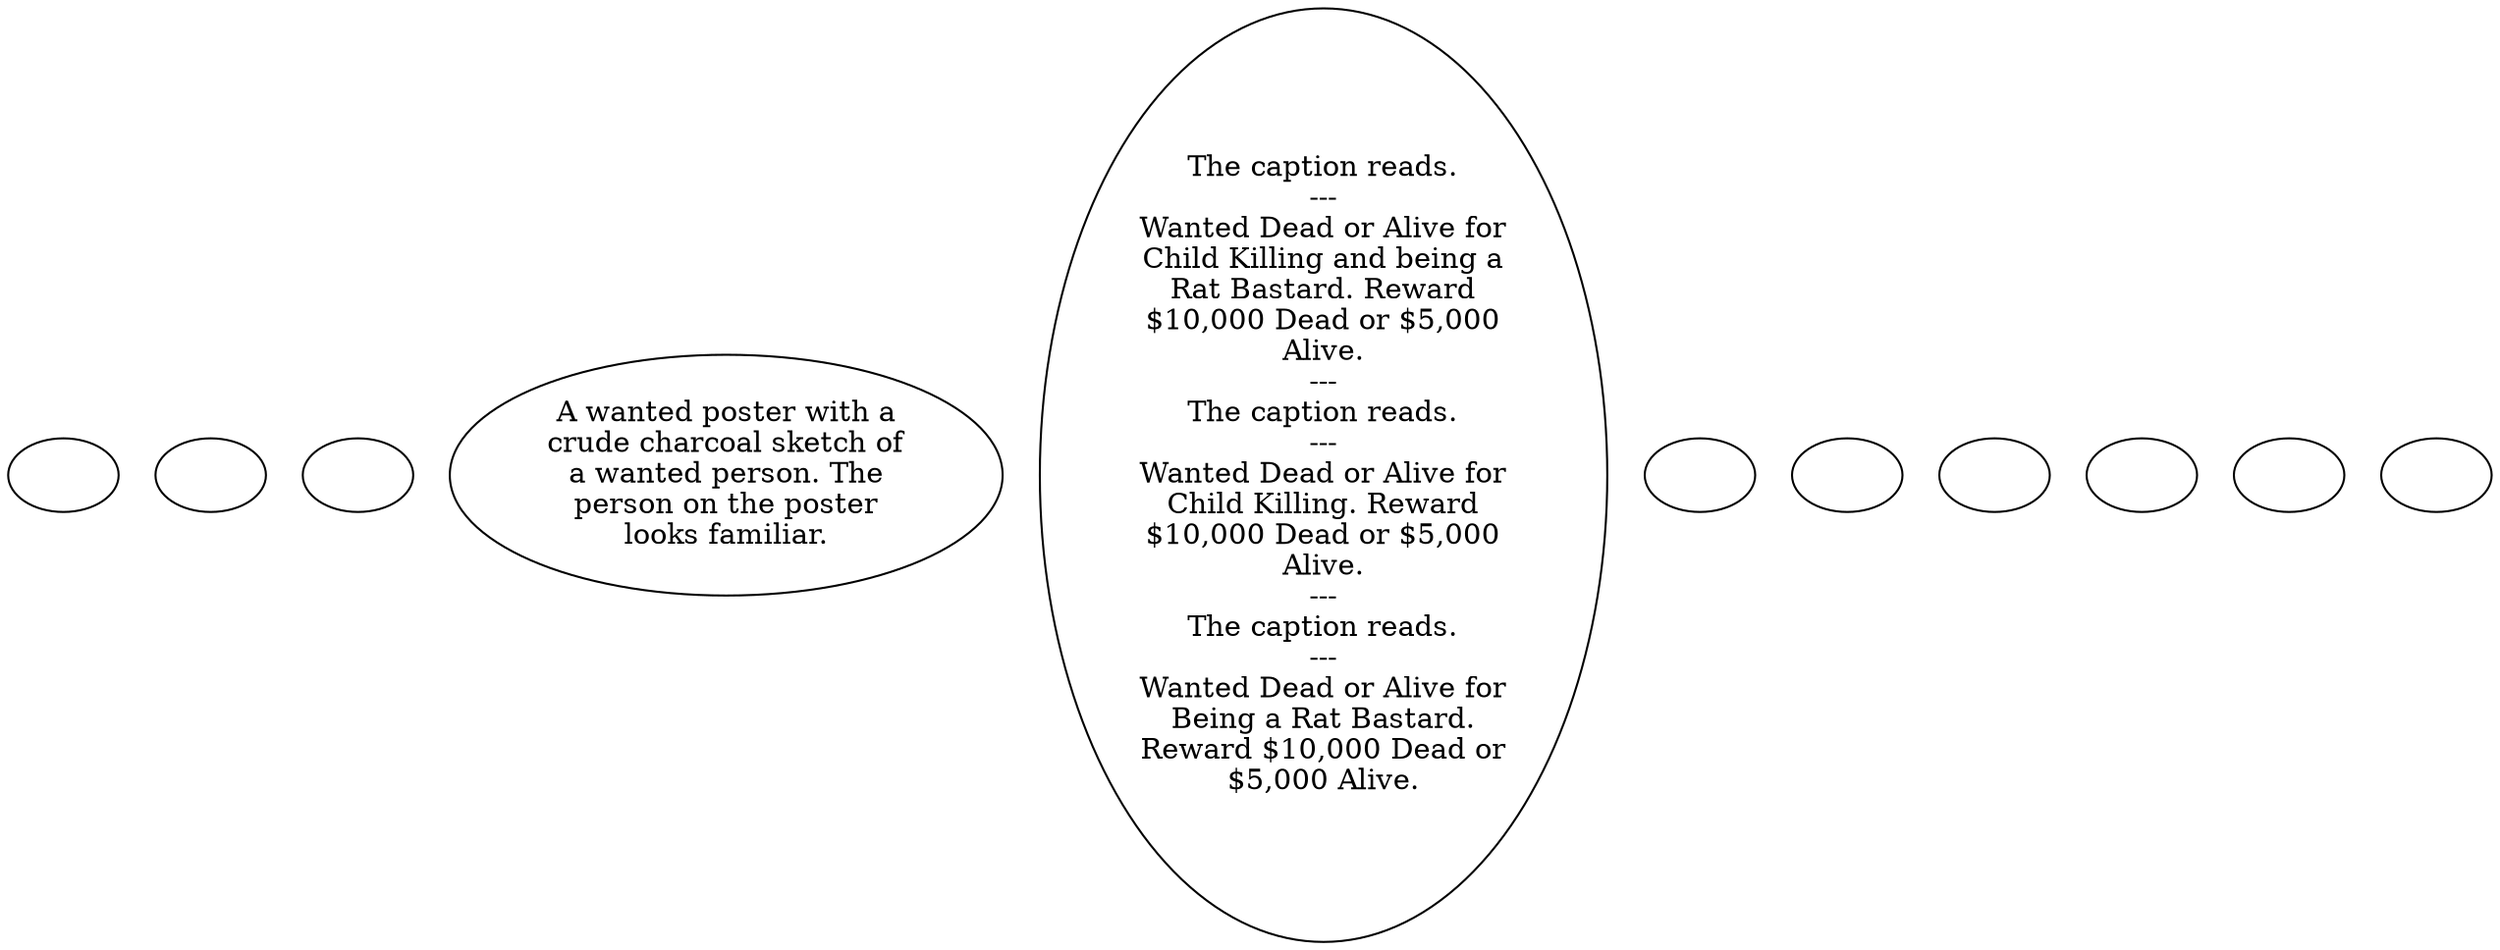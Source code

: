 digraph zswsign {
  "checkPartyMembersNearDoor" [style=filled       fillcolor="#FFFFFF"       color="#000000"]
  "checkPartyMembersNearDoor" [label=""]
  "start" [style=filled       fillcolor="#FFFFFF"       color="#000000"]
  "start" [label=""]
  "use_p_proc" [style=filled       fillcolor="#FFFFFF"       color="#000000"]
  "use_p_proc" [label=""]
  "look_at_p_proc" [style=filled       fillcolor="#FFFFFF"       color="#000000"]
  "look_at_p_proc" [label="A wanted poster with a\ncrude charcoal sketch of\na wanted person. The\nperson on the poster\nlooks familiar."]
  "description_p_proc" [style=filled       fillcolor="#FFFFFF"       color="#000000"]
  "description_p_proc" [label="The caption reads.\n---\nWanted Dead or Alive for\nChild Killing and being a\nRat Bastard. Reward\n$10,000 Dead or $5,000\nAlive.\n---\nThe caption reads.\n---\nWanted Dead or Alive for\nChild Killing. Reward\n$10,000 Dead or $5,000\nAlive.\n---\nThe caption reads.\n---\nWanted Dead or Alive for\nBeing a Rat Bastard.\nReward $10,000 Dead or\n$5,000 Alive."]
  "use_skill_on_p_proc" [style=filled       fillcolor="#FFFFFF"       color="#000000"]
  "use_skill_on_p_proc" [label=""]
  "use_obj_on_p_proc" [style=filled       fillcolor="#FFFFFF"       color="#000000"]
  "use_obj_on_p_proc" [label=""]
  "damage_p_proc" [style=filled       fillcolor="#FFFFFF"       color="#000000"]
  "damage_p_proc" [label=""]
  "map_enter_p_proc" [style=filled       fillcolor="#FFFFFF"       color="#000000"]
  "map_enter_p_proc" [label=""]
  "map_update_p_proc" [style=filled       fillcolor="#FFFFFF"       color="#000000"]
  "map_update_p_proc" [label=""]
  "timed_event_p_proc" [style=filled       fillcolor="#FFFFFF"       color="#000000"]
  "timed_event_p_proc" [label=""]
}